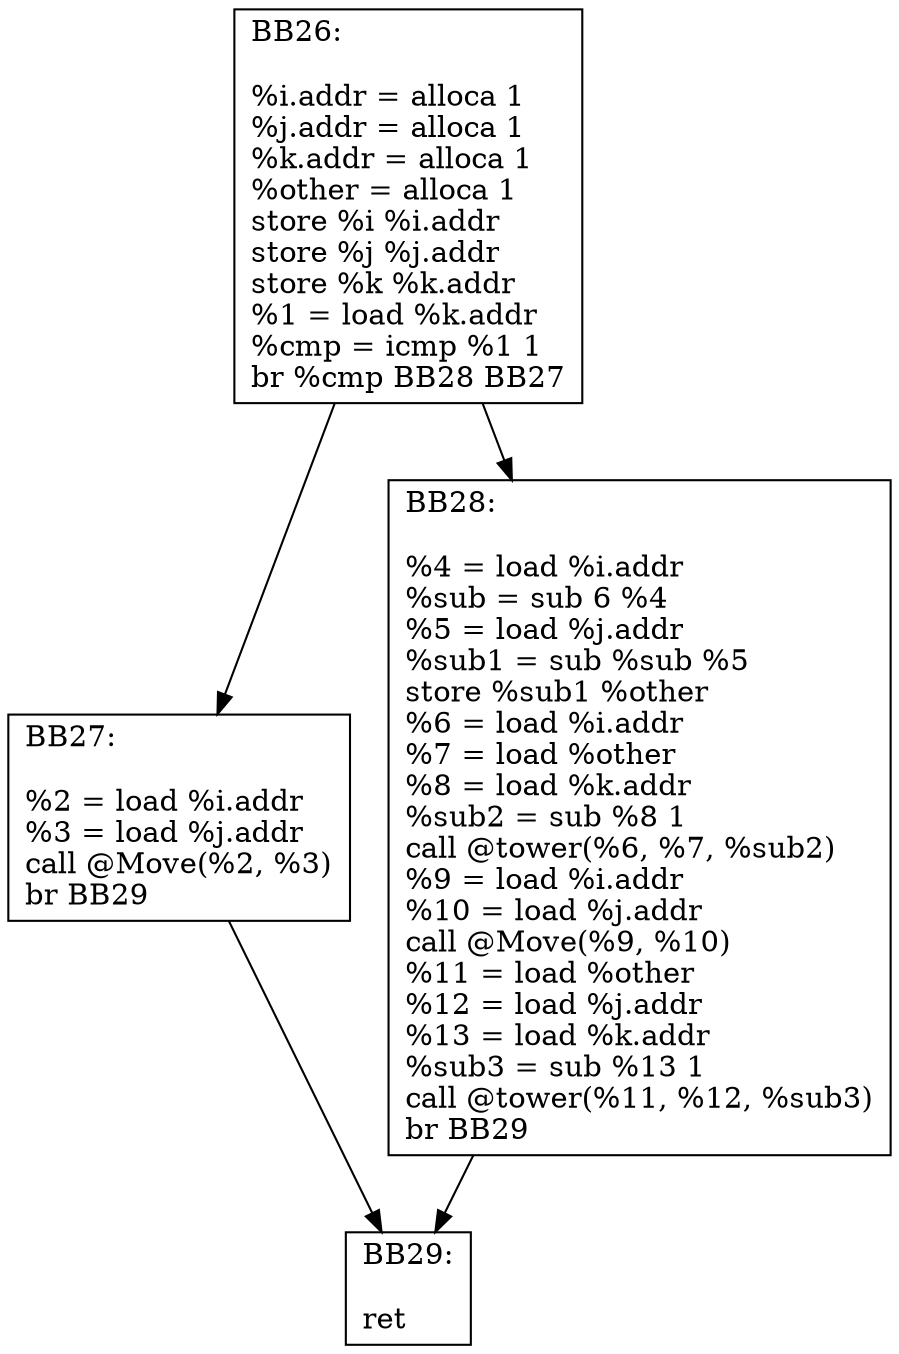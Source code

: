 digraph "CFG for 'tower' function" {
BB26 [shape=record, label="{BB26:\l\l
%i.addr = alloca 1\l
%j.addr = alloca 1\l
%k.addr = alloca 1\l
%other = alloca 1\l
store %i %i.addr\l
store %j %j.addr\l
store %k %k.addr\l
%1 = load %k.addr\l
%cmp = icmp %1 1\l
br %cmp BB28 BB27\l
}"];
BB26 -> BB27
BB26 -> BB28
BB27 [shape=record, label="{BB27:\l\l
%2 = load %i.addr\l
%3 = load %j.addr\l
call @Move(%2, %3)\lbr BB29\l
}"];
BB27 -> BB29
BB28 [shape=record, label="{BB28:\l\l
%4 = load %i.addr\l
%sub = sub 6 %4\l
%5 = load %j.addr\l
%sub1 = sub %sub %5\l
store %sub1 %other\l
%6 = load %i.addr\l
%7 = load %other\l
%8 = load %k.addr\l
%sub2 = sub %8 1\l
call @tower(%6, %7, %sub2)\l%9 = load %i.addr\l
%10 = load %j.addr\l
call @Move(%9, %10)\l%11 = load %other\l
%12 = load %j.addr\l
%13 = load %k.addr\l
%sub3 = sub %13 1\l
call @tower(%11, %12, %sub3)\lbr BB29\l
}"];
BB28 -> BB29
BB29 [shape=record, label="{BB29:\l\l
ret\l
}"];
}
